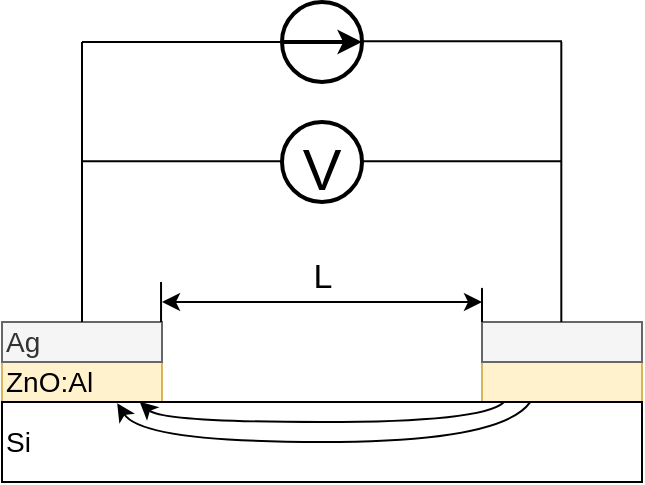 <mxfile version="17.1.2" type="device"><diagram id="z2HDSiksf5Y9bOkHMooB" name="Page-1"><mxGraphModel dx="931" dy="517" grid="1" gridSize="10" guides="1" tooltips="1" connect="1" arrows="1" fold="1" page="1" pageScale="1" pageWidth="1169" pageHeight="827" math="0" shadow="0"><root><mxCell id="0"/><mxCell id="1" parent="0"/><mxCell id="jQCG2VXPQmME5ZeQGjBP-2" value="&lt;div style=&quot;font-size: 14px;&quot; align=&quot;left&quot;&gt;&lt;font style=&quot;font-size: 14px;&quot;&gt;ZnO:Al&lt;/font&gt;&lt;/div&gt;" style="rounded=0;whiteSpace=wrap;html=1;labelBackgroundColor=none;fontSize=14;strokeWidth=1;fillColor=#fff2cc;strokeColor=#d6b656;align=left;verticalAlign=middle;" parent="1" vertex="1"><mxGeometry x="240" y="300" width="80" height="20" as="geometry"/></mxCell><mxCell id="jQCG2VXPQmME5ZeQGjBP-3" value="" style="rounded=0;whiteSpace=wrap;html=1;labelBackgroundColor=none;fontSize=17;strokeWidth=1;fillColor=#fff2cc;strokeColor=#d6b656;" parent="1" vertex="1"><mxGeometry x="480" y="300" width="80" height="20" as="geometry"/></mxCell><mxCell id="jQCG2VXPQmME5ZeQGjBP-5" value="" style="rounded=0;whiteSpace=wrap;html=1;labelBackgroundColor=none;fontSize=17;strokeWidth=1;fillColor=#f5f5f5;strokeColor=#666666;fontColor=#333333;" parent="1" vertex="1"><mxGeometry x="480" y="280" width="80" height="20" as="geometry"/></mxCell><mxCell id="jQCG2VXPQmME5ZeQGjBP-6" value="&lt;div align=&quot;left&quot;&gt;&lt;font style=&quot;font-size: 14px&quot;&gt;Ag&lt;/font&gt;&lt;/div&gt;" style="rounded=0;whiteSpace=wrap;html=1;labelBackgroundColor=none;fontSize=17;strokeWidth=1;fillColor=#f5f5f5;strokeColor=#666666;fontColor=#333333;align=left;" parent="1" vertex="1"><mxGeometry x="240" y="280" width="80" height="20" as="geometry"/></mxCell><mxCell id="jQCG2VXPQmME5ZeQGjBP-7" value="L" style="endArrow=classic;startArrow=classic;html=1;fontSize=17;strokeWidth=1;curved=1;verticalAlign=bottom;" parent="1" edge="1"><mxGeometry width="50" height="50" relative="1" as="geometry"><mxPoint x="320" y="270" as="sourcePoint"/><mxPoint x="480" y="270" as="targetPoint"/></mxGeometry></mxCell><mxCell id="jQCG2VXPQmME5ZeQGjBP-8" value="" style="endArrow=none;html=1;fontSize=17;strokeWidth=1;curved=1;" parent="1" edge="1"><mxGeometry width="50" height="50" relative="1" as="geometry"><mxPoint x="319.52" y="280" as="sourcePoint"/><mxPoint x="319.52" y="260" as="targetPoint"/></mxGeometry></mxCell><mxCell id="jQCG2VXPQmME5ZeQGjBP-9" value="" style="endArrow=none;html=1;fontSize=17;strokeWidth=1;curved=1;" parent="1" edge="1"><mxGeometry width="50" height="50" relative="1" as="geometry"><mxPoint x="480" y="280" as="sourcePoint"/><mxPoint x="480" y="270" as="targetPoint"/><Array as="points"><mxPoint x="480" y="270"/><mxPoint x="480" y="260"/></Array></mxGeometry></mxCell><mxCell id="jQCG2VXPQmME5ZeQGjBP-1" value="&lt;font style=&quot;font-size: 14px;&quot;&gt;Si&lt;/font&gt;" style="rounded=0;whiteSpace=wrap;html=1;labelBackgroundColor=none;fontSize=14;strokeWidth=1;align=left;labelPosition=center;verticalLabelPosition=middle;verticalAlign=middle;" parent="1" vertex="1"><mxGeometry x="240" y="320" width="320" height="40" as="geometry"/></mxCell><mxCell id="jQCG2VXPQmME5ZeQGjBP-10" value="" style="curved=1;endArrow=none;html=1;fontSize=17;strokeWidth=1;entryX=0.135;entryY=1.01;entryDx=0;entryDy=0;entryPerimeter=0;exitX=0.215;exitY=-0.005;exitDx=0;exitDy=0;exitPerimeter=0;startArrow=classic;startFill=1;endFill=0;" parent="1" source="jQCG2VXPQmME5ZeQGjBP-1" target="jQCG2VXPQmME5ZeQGjBP-3" edge="1"><mxGeometry width="50" height="50" relative="1" as="geometry"><mxPoint x="340" y="390" as="sourcePoint"/><mxPoint x="510" y="350" as="targetPoint"/><Array as="points"><mxPoint x="320" y="330"/><mxPoint x="480" y="330"/></Array></mxGeometry></mxCell><mxCell id="jQCG2VXPQmME5ZeQGjBP-11" value="" style="curved=1;endArrow=none;html=1;fontSize=17;strokeWidth=1;entryX=0.825;entryY=0.005;entryDx=0;entryDy=0;entryPerimeter=0;exitX=0.18;exitY=0.015;exitDx=0;exitDy=0;exitPerimeter=0;startArrow=classic;startFill=1;endFill=0;" parent="1" source="jQCG2VXPQmME5ZeQGjBP-1" target="jQCG2VXPQmME5ZeQGjBP-1" edge="1"><mxGeometry width="50" height="50" relative="1" as="geometry"><mxPoint x="309.0" y="329.8" as="sourcePoint"/><mxPoint x="491.0" y="330.2" as="targetPoint"/><Array as="points"><mxPoint x="310" y="340"/><mxPoint x="490" y="340"/></Array></mxGeometry></mxCell><mxCell id="SdziFEINzUgDtChdP1lS-1" value="" style="ellipse;whiteSpace=wrap;html=1;aspect=fixed;labelBackgroundColor=none;fontSize=17;strokeWidth=2;rotation=90;" vertex="1" parent="1"><mxGeometry x="380" y="120" width="40" height="40" as="geometry"/></mxCell><mxCell id="SdziFEINzUgDtChdP1lS-2" value="&lt;font style=&quot;font-size: 29px;&quot;&gt;V&lt;/font&gt;" style="ellipse;whiteSpace=wrap;html=1;aspect=fixed;labelBackgroundColor=none;fontSize=29;strokeWidth=2;verticalAlign=top;" vertex="1" parent="1"><mxGeometry x="380" y="180" width="40" height="40" as="geometry"/></mxCell><mxCell id="SdziFEINzUgDtChdP1lS-3" value="" style="endArrow=classic;html=1;rounded=0;fontSize=17;entryX=0.5;entryY=0;entryDx=0;entryDy=0;exitX=0.5;exitY=1;exitDx=0;exitDy=0;strokeWidth=2;" edge="1" parent="1" source="SdziFEINzUgDtChdP1lS-1" target="SdziFEINzUgDtChdP1lS-1"><mxGeometry width="50" height="50" relative="1" as="geometry"><mxPoint x="60" y="330" as="sourcePoint"/><mxPoint x="110" y="280" as="targetPoint"/></mxGeometry></mxCell><mxCell id="SdziFEINzUgDtChdP1lS-4" value="" style="endArrow=none;html=1;rounded=0;fontSize=14;exitX=0.5;exitY=0;exitDx=0;exitDy=0;" edge="1" parent="1" source="jQCG2VXPQmME5ZeQGjBP-6"><mxGeometry width="50" height="50" relative="1" as="geometry"><mxPoint x="280" y="270" as="sourcePoint"/><mxPoint x="280" y="140" as="targetPoint"/></mxGeometry></mxCell><mxCell id="SdziFEINzUgDtChdP1lS-5" value="" style="endArrow=none;html=1;rounded=0;fontSize=14;exitX=0.5;exitY=0;exitDx=0;exitDy=0;" edge="1" parent="1"><mxGeometry width="50" height="50" relative="1" as="geometry"><mxPoint x="519.66" y="280.0" as="sourcePoint"/><mxPoint x="519.66" y="140" as="targetPoint"/></mxGeometry></mxCell><mxCell id="SdziFEINzUgDtChdP1lS-6" value="" style="endArrow=none;html=1;rounded=0;fontSize=14;" edge="1" parent="1"><mxGeometry width="50" height="50" relative="1" as="geometry"><mxPoint x="380" y="140" as="sourcePoint"/><mxPoint x="280" y="140" as="targetPoint"/></mxGeometry></mxCell><mxCell id="SdziFEINzUgDtChdP1lS-7" value="" style="endArrow=none;html=1;rounded=0;fontSize=14;" edge="1" parent="1"><mxGeometry width="50" height="50" relative="1" as="geometry"><mxPoint x="520" y="139.66" as="sourcePoint"/><mxPoint x="420" y="139.66" as="targetPoint"/></mxGeometry></mxCell><mxCell id="SdziFEINzUgDtChdP1lS-8" value="" style="endArrow=none;html=1;rounded=0;fontSize=14;" edge="1" parent="1"><mxGeometry width="50" height="50" relative="1" as="geometry"><mxPoint x="520" y="199.66" as="sourcePoint"/><mxPoint x="420" y="199.66" as="targetPoint"/></mxGeometry></mxCell><mxCell id="SdziFEINzUgDtChdP1lS-9" value="" style="endArrow=none;html=1;rounded=0;fontSize=14;" edge="1" parent="1"><mxGeometry width="50" height="50" relative="1" as="geometry"><mxPoint x="380" y="199.66" as="sourcePoint"/><mxPoint x="280" y="199.66" as="targetPoint"/></mxGeometry></mxCell></root></mxGraphModel></diagram></mxfile>